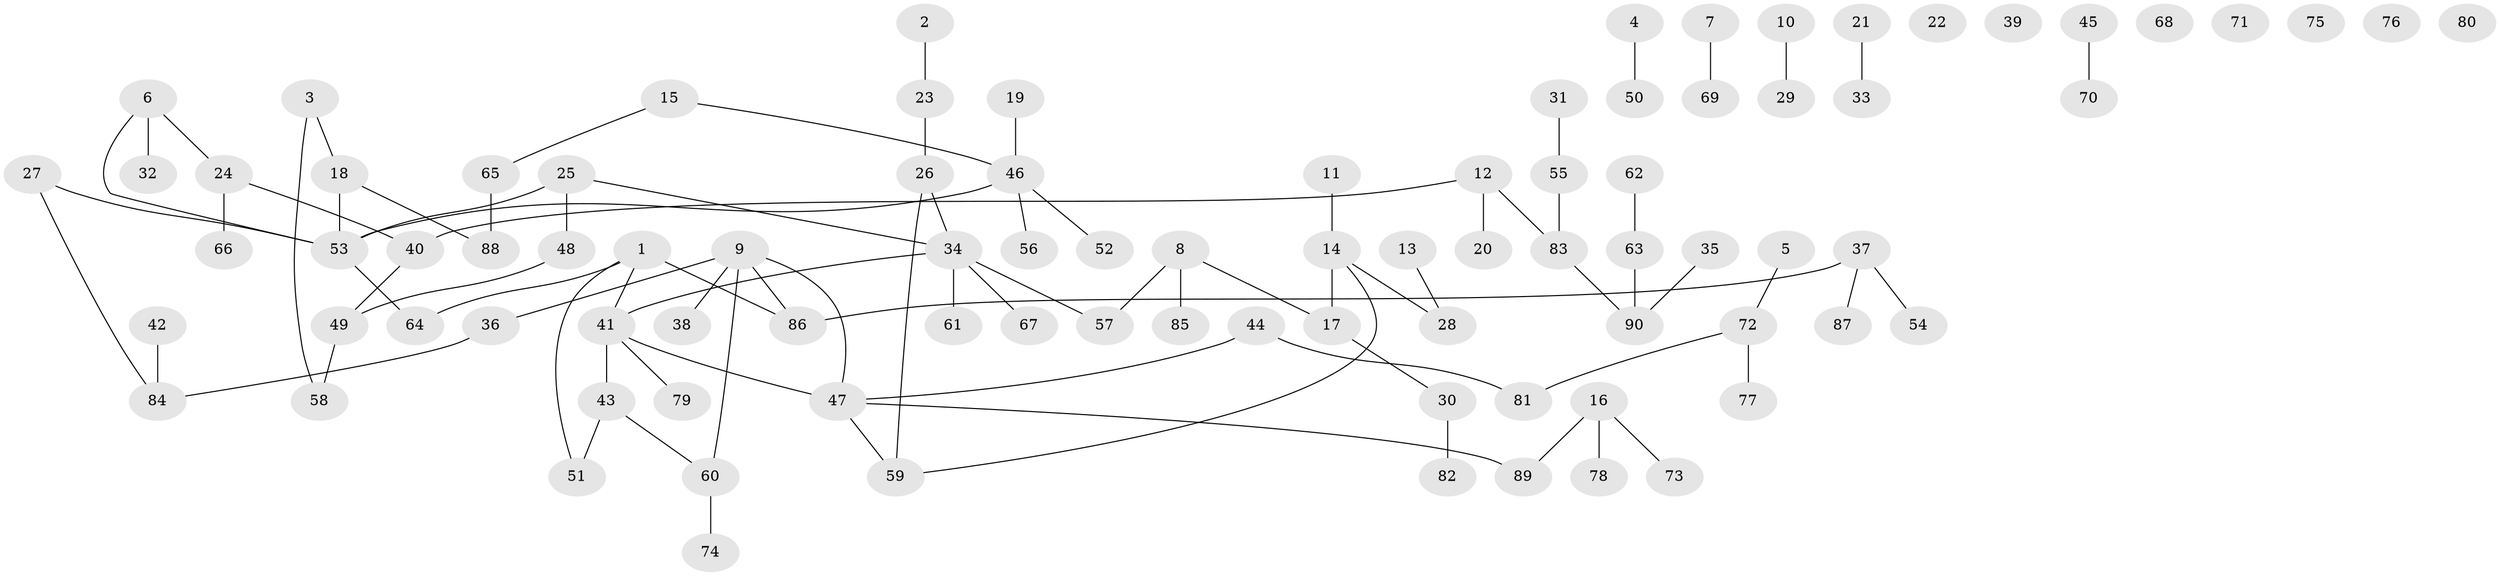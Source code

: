// coarse degree distribution, {3: 0.2727272727272727, 1: 0.29545454545454547, 2: 0.29545454545454547, 5: 0.06818181818181818, 4: 0.045454545454545456, 6: 0.022727272727272728}
// Generated by graph-tools (version 1.1) at 2025/48/03/04/25 22:48:25]
// undirected, 90 vertices, 87 edges
graph export_dot {
  node [color=gray90,style=filled];
  1;
  2;
  3;
  4;
  5;
  6;
  7;
  8;
  9;
  10;
  11;
  12;
  13;
  14;
  15;
  16;
  17;
  18;
  19;
  20;
  21;
  22;
  23;
  24;
  25;
  26;
  27;
  28;
  29;
  30;
  31;
  32;
  33;
  34;
  35;
  36;
  37;
  38;
  39;
  40;
  41;
  42;
  43;
  44;
  45;
  46;
  47;
  48;
  49;
  50;
  51;
  52;
  53;
  54;
  55;
  56;
  57;
  58;
  59;
  60;
  61;
  62;
  63;
  64;
  65;
  66;
  67;
  68;
  69;
  70;
  71;
  72;
  73;
  74;
  75;
  76;
  77;
  78;
  79;
  80;
  81;
  82;
  83;
  84;
  85;
  86;
  87;
  88;
  89;
  90;
  1 -- 41;
  1 -- 51;
  1 -- 64;
  1 -- 86;
  2 -- 23;
  3 -- 18;
  3 -- 58;
  4 -- 50;
  5 -- 72;
  6 -- 24;
  6 -- 32;
  6 -- 53;
  7 -- 69;
  8 -- 17;
  8 -- 57;
  8 -- 85;
  9 -- 36;
  9 -- 38;
  9 -- 47;
  9 -- 60;
  9 -- 86;
  10 -- 29;
  11 -- 14;
  12 -- 20;
  12 -- 40;
  12 -- 83;
  13 -- 28;
  14 -- 17;
  14 -- 28;
  14 -- 59;
  15 -- 46;
  15 -- 65;
  16 -- 73;
  16 -- 78;
  16 -- 89;
  17 -- 30;
  18 -- 53;
  18 -- 88;
  19 -- 46;
  21 -- 33;
  23 -- 26;
  24 -- 40;
  24 -- 66;
  25 -- 34;
  25 -- 48;
  25 -- 53;
  26 -- 34;
  26 -- 59;
  27 -- 53;
  27 -- 84;
  30 -- 82;
  31 -- 55;
  34 -- 41;
  34 -- 57;
  34 -- 61;
  34 -- 67;
  35 -- 90;
  36 -- 84;
  37 -- 54;
  37 -- 86;
  37 -- 87;
  40 -- 49;
  41 -- 43;
  41 -- 47;
  41 -- 79;
  42 -- 84;
  43 -- 51;
  43 -- 60;
  44 -- 47;
  44 -- 81;
  45 -- 70;
  46 -- 52;
  46 -- 53;
  46 -- 56;
  47 -- 59;
  47 -- 89;
  48 -- 49;
  49 -- 58;
  53 -- 64;
  55 -- 83;
  60 -- 74;
  62 -- 63;
  63 -- 90;
  65 -- 88;
  72 -- 77;
  72 -- 81;
  83 -- 90;
}
